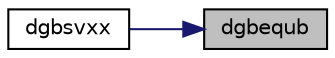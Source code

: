 digraph "dgbequb"
{
 // LATEX_PDF_SIZE
  edge [fontname="Helvetica",fontsize="10",labelfontname="Helvetica",labelfontsize="10"];
  node [fontname="Helvetica",fontsize="10",shape=record];
  rankdir="RL";
  Node1 [label="dgbequb",height=0.2,width=0.4,color="black", fillcolor="grey75", style="filled", fontcolor="black",tooltip="DGBEQUB"];
  Node1 -> Node2 [dir="back",color="midnightblue",fontsize="10",style="solid",fontname="Helvetica"];
  Node2 [label="dgbsvxx",height=0.2,width=0.4,color="black", fillcolor="white", style="filled",URL="$dgbsvxx_8f.html#a75860f1c9556e1b735418bb8f9329317",tooltip="DGBSVXX computes the solution to system of linear equations A * X = B for GB matrices"];
}
